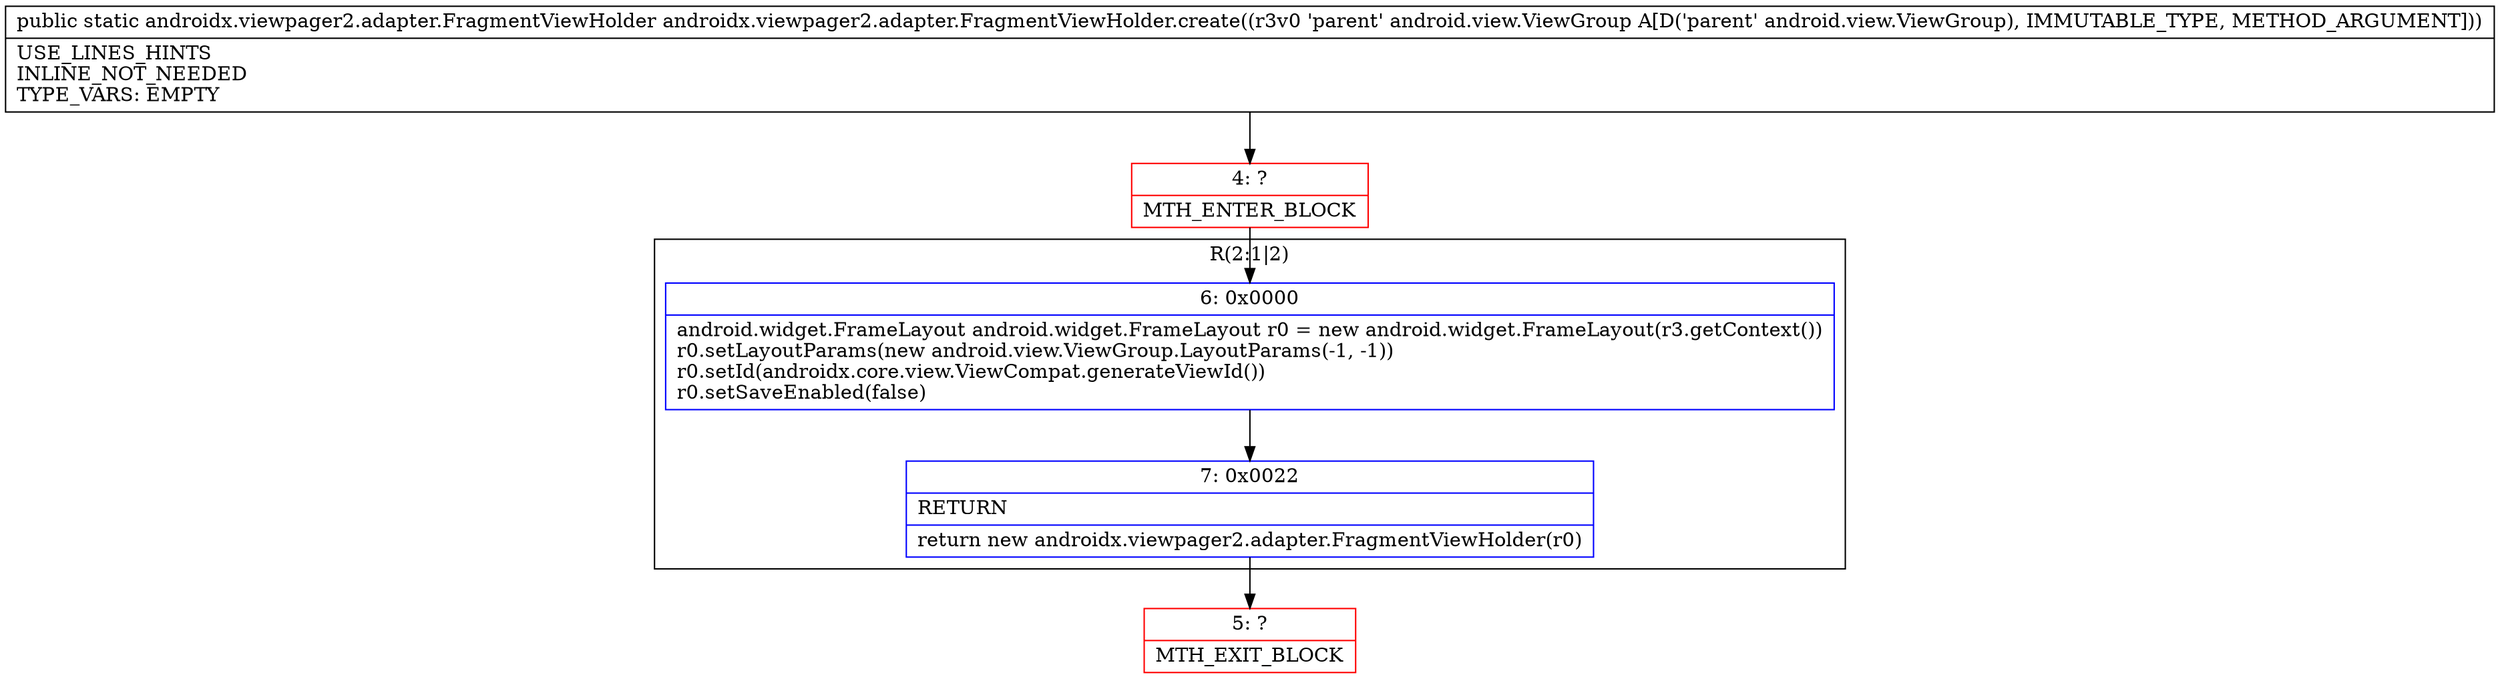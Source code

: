 digraph "CFG forandroidx.viewpager2.adapter.FragmentViewHolder.create(Landroid\/view\/ViewGroup;)Landroidx\/viewpager2\/adapter\/FragmentViewHolder;" {
subgraph cluster_Region_1484918 {
label = "R(2:1|2)";
node [shape=record,color=blue];
Node_6 [shape=record,label="{6\:\ 0x0000|android.widget.FrameLayout android.widget.FrameLayout r0 = new android.widget.FrameLayout(r3.getContext())\lr0.setLayoutParams(new android.view.ViewGroup.LayoutParams(\-1, \-1))\lr0.setId(androidx.core.view.ViewCompat.generateViewId())\lr0.setSaveEnabled(false)\l}"];
Node_7 [shape=record,label="{7\:\ 0x0022|RETURN\l|return new androidx.viewpager2.adapter.FragmentViewHolder(r0)\l}"];
}
Node_4 [shape=record,color=red,label="{4\:\ ?|MTH_ENTER_BLOCK\l}"];
Node_5 [shape=record,color=red,label="{5\:\ ?|MTH_EXIT_BLOCK\l}"];
MethodNode[shape=record,label="{public static androidx.viewpager2.adapter.FragmentViewHolder androidx.viewpager2.adapter.FragmentViewHolder.create((r3v0 'parent' android.view.ViewGroup A[D('parent' android.view.ViewGroup), IMMUTABLE_TYPE, METHOD_ARGUMENT]))  | USE_LINES_HINTS\lINLINE_NOT_NEEDED\lTYPE_VARS: EMPTY\l}"];
MethodNode -> Node_4;Node_6 -> Node_7;
Node_7 -> Node_5;
Node_4 -> Node_6;
}

